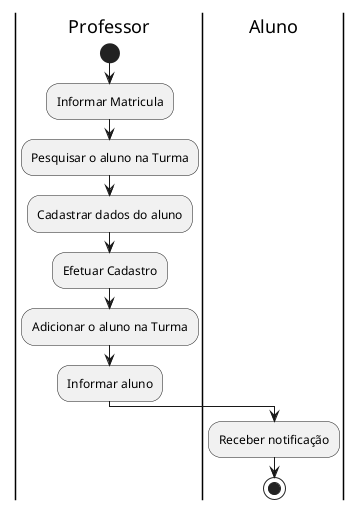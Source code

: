@startuml adicionarAluno
|Professor|
start
:Informar Matricula;
:Pesquisar o aluno na Turma; 
:Cadastrar dados do aluno;
:Efetuar Cadastro;
:Adicionar o aluno na Turma;
:Informar aluno;
| Aluno |
:Receber notificação;
stop
@enduml